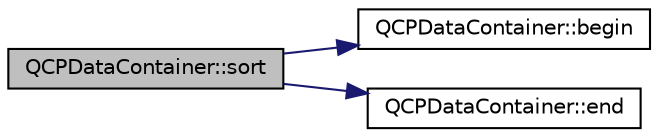 digraph "QCPDataContainer::sort"
{
  edge [fontname="Helvetica",fontsize="10",labelfontname="Helvetica",labelfontsize="10"];
  node [fontname="Helvetica",fontsize="10",shape=record];
  rankdir="LR";
  Node204 [label="QCPDataContainer::sort",height=0.2,width=0.4,color="black", fillcolor="grey75", style="filled", fontcolor="black"];
  Node204 -> Node205 [color="midnightblue",fontsize="10",style="solid",fontname="Helvetica"];
  Node205 [label="QCPDataContainer::begin",height=0.2,width=0.4,color="black", fillcolor="white", style="filled",URL="$class_q_c_p_data_container.html#a80032518413ab8f418f7c81182fd06cb"];
  Node204 -> Node206 [color="midnightblue",fontsize="10",style="solid",fontname="Helvetica"];
  Node206 [label="QCPDataContainer::end",height=0.2,width=0.4,color="black", fillcolor="white", style="filled",URL="$class_q_c_p_data_container.html#acf66dfad83fe041380f5e0491e7676f2"];
}
